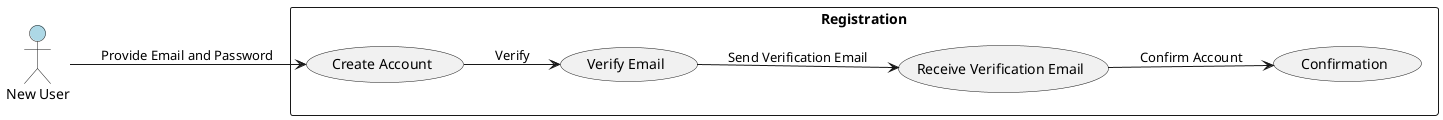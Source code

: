 @startuml

actor "New User" as NewUser #lightblue

left to right direction

rectangle "Registration" {
  NewUser --> (Create Account) : "Provide Email and Password"
  (Create Account) --> (Verify Email) : "Verify"
  (Verify Email) --> (Receive Verification Email) : "Send Verification Email"
  (Receive Verification Email) --> (Confirmation) : "Confirm Account"
}

@enduml
